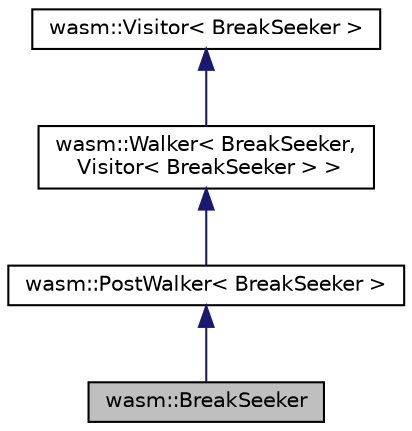 digraph "wasm::BreakSeeker"
{
  edge [fontname="Helvetica",fontsize="10",labelfontname="Helvetica",labelfontsize="10"];
  node [fontname="Helvetica",fontsize="10",shape=record];
  Node0 [label="wasm::BreakSeeker",height=0.2,width=0.4,color="black", fillcolor="grey75", style="filled", fontcolor="black"];
  Node1 -> Node0 [dir="back",color="midnightblue",fontsize="10",style="solid"];
  Node1 [label="wasm::PostWalker\< BreakSeeker \>",height=0.2,width=0.4,color="black", fillcolor="white", style="filled",URL="$structwasm_1_1_post_walker.html"];
  Node2 -> Node1 [dir="back",color="midnightblue",fontsize="10",style="solid"];
  Node2 [label="wasm::Walker\< BreakSeeker,\l Visitor\< BreakSeeker \> \>",height=0.2,width=0.4,color="black", fillcolor="white", style="filled",URL="$structwasm_1_1_walker.html"];
  Node3 -> Node2 [dir="back",color="midnightblue",fontsize="10",style="solid"];
  Node3 [label="wasm::Visitor\< BreakSeeker \>",height=0.2,width=0.4,color="black", fillcolor="white", style="filled",URL="$structwasm_1_1_visitor.html"];
}
